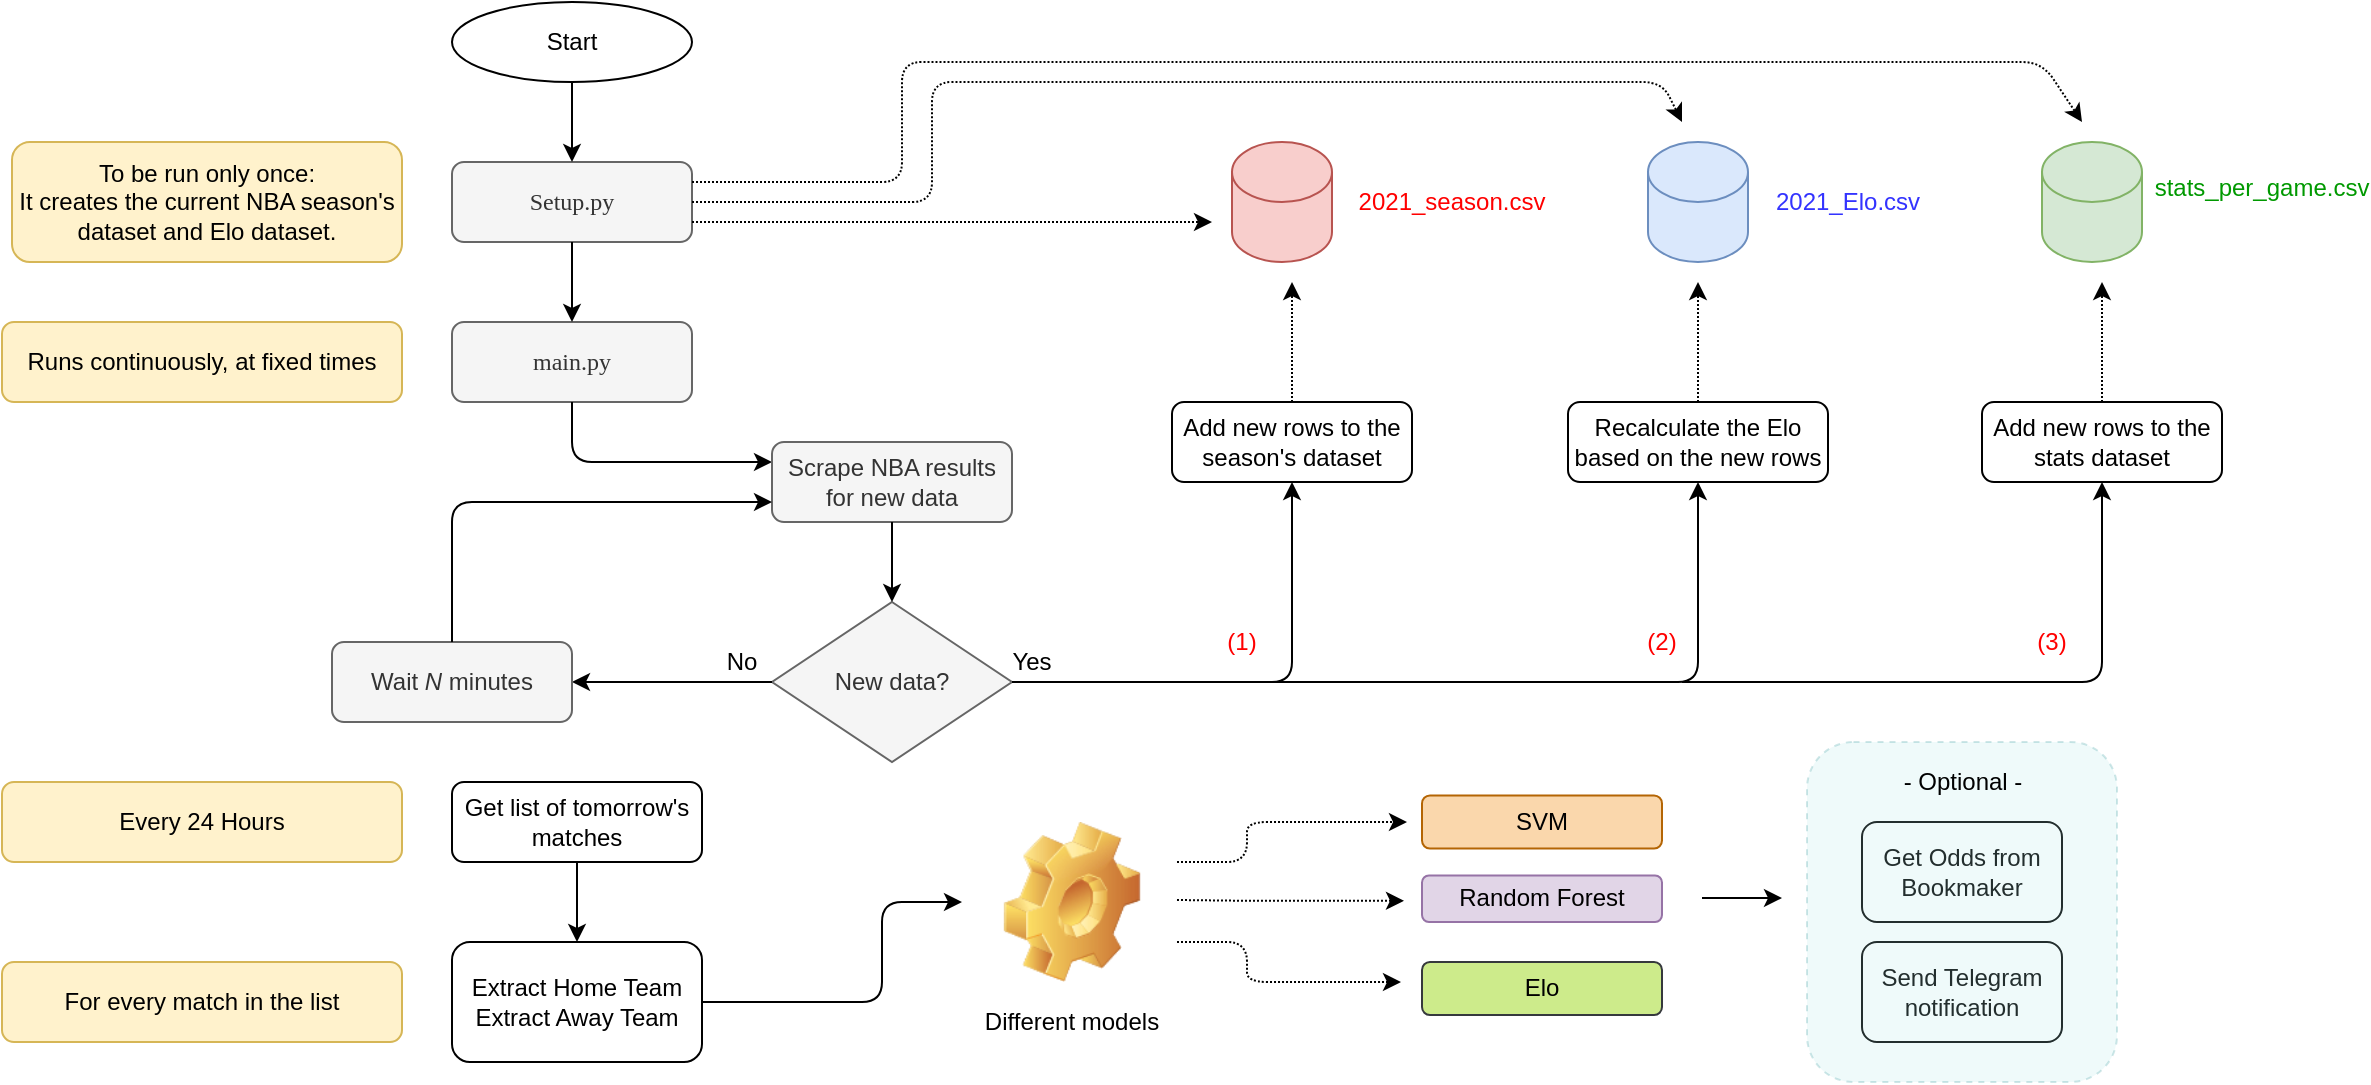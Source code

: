 <mxfile version="14.9.3" type="device"><diagram id="Y45l2jqCNsLCklG1YyJH" name="Page-1"><mxGraphModel dx="1221" dy="644" grid="1" gridSize="10" guides="1" tooltips="1" connect="1" arrows="1" fold="1" page="1" pageScale="1" pageWidth="1169" pageHeight="827" math="0" shadow="0"><root><mxCell id="0"/><mxCell id="1" parent="0"/><mxCell id="cPJTx0aJJCFXdNsrJ5ui-1" value="Start" style="ellipse;whiteSpace=wrap;html=1;" parent="1" vertex="1"><mxGeometry x="305" y="130" width="120" height="40" as="geometry"/></mxCell><mxCell id="cPJTx0aJJCFXdNsrJ5ui-2" value="&lt;font face=&quot;Lucida Console&quot;&gt;Setup.py&lt;/font&gt;" style="rounded=1;whiteSpace=wrap;html=1;fillColor=#f5f5f5;strokeColor=#666666;fontColor=#333333;" parent="1" vertex="1"><mxGeometry x="305" y="210" width="120" height="40" as="geometry"/></mxCell><mxCell id="cPJTx0aJJCFXdNsrJ5ui-4" value="&lt;font face=&quot;Lucida Console&quot;&gt;main.py&lt;/font&gt;" style="rounded=1;whiteSpace=wrap;html=1;fillColor=#f5f5f5;strokeColor=#666666;fontColor=#333333;" parent="1" vertex="1"><mxGeometry x="305" y="290" width="120" height="40" as="geometry"/></mxCell><mxCell id="cPJTx0aJJCFXdNsrJ5ui-5" value="" style="endArrow=classic;html=1;exitX=0.5;exitY=1;exitDx=0;exitDy=0;entryX=0.5;entryY=0;entryDx=0;entryDy=0;" parent="1" source="cPJTx0aJJCFXdNsrJ5ui-1" target="cPJTx0aJJCFXdNsrJ5ui-2" edge="1"><mxGeometry width="50" height="50" relative="1" as="geometry"><mxPoint x="355" y="390" as="sourcePoint"/><mxPoint x="405" y="340" as="targetPoint"/></mxGeometry></mxCell><mxCell id="cPJTx0aJJCFXdNsrJ5ui-6" value="" style="endArrow=classic;html=1;exitX=0.5;exitY=1;exitDx=0;exitDy=0;entryX=0.5;entryY=0;entryDx=0;entryDy=0;" parent="1" source="cPJTx0aJJCFXdNsrJ5ui-2" target="cPJTx0aJJCFXdNsrJ5ui-4" edge="1"><mxGeometry width="50" height="50" relative="1" as="geometry"><mxPoint x="364.83" y="250" as="sourcePoint"/><mxPoint x="364.83" y="290" as="targetPoint"/></mxGeometry></mxCell><mxCell id="cPJTx0aJJCFXdNsrJ5ui-9" value="" style="shape=cylinder3;whiteSpace=wrap;html=1;boundedLbl=1;backgroundOutline=1;size=15;fillColor=#f8cecc;strokeColor=#b85450;" parent="1" vertex="1"><mxGeometry x="695" y="200" width="50" height="60" as="geometry"/></mxCell><mxCell id="cPJTx0aJJCFXdNsrJ5ui-10" value="&lt;font style=&quot;font-size: 12px&quot; color=&quot;#ff0000&quot;&gt;2021_season.csv&lt;/font&gt;" style="text;html=1;strokeColor=none;fillColor=none;align=center;verticalAlign=middle;whiteSpace=wrap;rounded=0;dashed=1;dashPattern=1 1;" parent="1" vertex="1"><mxGeometry x="785" y="220" width="40" height="20" as="geometry"/></mxCell><mxCell id="cPJTx0aJJCFXdNsrJ5ui-11" value="" style="endArrow=classic;html=1;exitX=0.5;exitY=1;exitDx=0;exitDy=0;entryX=0;entryY=0.25;entryDx=0;entryDy=0;" parent="1" source="cPJTx0aJJCFXdNsrJ5ui-4" target="cPJTx0aJJCFXdNsrJ5ui-13" edge="1"><mxGeometry width="50" height="50" relative="1" as="geometry"><mxPoint x="365" y="370" as="sourcePoint"/><mxPoint x="465" y="370" as="targetPoint"/><Array as="points"><mxPoint x="365" y="360"/></Array></mxGeometry></mxCell><mxCell id="cPJTx0aJJCFXdNsrJ5ui-13" value="Scrape NBA results for new data" style="rounded=1;whiteSpace=wrap;html=1;fillColor=#f5f5f5;strokeColor=#666666;fontColor=#333333;" parent="1" vertex="1"><mxGeometry x="465" y="350" width="120" height="40" as="geometry"/></mxCell><mxCell id="cPJTx0aJJCFXdNsrJ5ui-14" value="New data?" style="rhombus;whiteSpace=wrap;html=1;fillColor=#f5f5f5;strokeColor=#666666;fontColor=#333333;" parent="1" vertex="1"><mxGeometry x="465" y="430" width="120" height="80" as="geometry"/></mxCell><mxCell id="cPJTx0aJJCFXdNsrJ5ui-15" value="" style="endArrow=classic;html=1;exitX=0.5;exitY=1;exitDx=0;exitDy=0;entryX=0.5;entryY=0;entryDx=0;entryDy=0;" parent="1" source="cPJTx0aJJCFXdNsrJ5ui-13" target="cPJTx0aJJCFXdNsrJ5ui-14" edge="1"><mxGeometry width="50" height="50" relative="1" as="geometry"><mxPoint x="415" y="390" as="sourcePoint"/><mxPoint x="525" y="410" as="targetPoint"/></mxGeometry></mxCell><mxCell id="cPJTx0aJJCFXdNsrJ5ui-16" value="" style="endArrow=classic;html=1;exitX=0.25;exitY=1;exitDx=0;exitDy=0;entryX=0.5;entryY=1;entryDx=0;entryDy=0;" parent="1" source="cPJTx0aJJCFXdNsrJ5ui-19" target="cPJTx0aJJCFXdNsrJ5ui-17" edge="1"><mxGeometry width="50" height="50" relative="1" as="geometry"><mxPoint x="593" y="470" as="sourcePoint"/><mxPoint x="733" y="380" as="targetPoint"/><Array as="points"><mxPoint x="725" y="470"/></Array></mxGeometry></mxCell><mxCell id="cPJTx0aJJCFXdNsrJ5ui-17" value="Add new rows to the season's dataset" style="rounded=1;whiteSpace=wrap;html=1;" parent="1" vertex="1"><mxGeometry x="665" y="330" width="120" height="40" as="geometry"/></mxCell><mxCell id="cPJTx0aJJCFXdNsrJ5ui-18" value="" style="endArrow=classic;html=1;dashed=1;dashPattern=1 1;exitX=0.5;exitY=0;exitDx=0;exitDy=0;" parent="1" source="cPJTx0aJJCFXdNsrJ5ui-17" edge="1"><mxGeometry width="50" height="50" relative="1" as="geometry"><mxPoint x="724.58" y="330" as="sourcePoint"/><mxPoint x="725" y="270" as="targetPoint"/><Array as="points"/></mxGeometry></mxCell><mxCell id="cPJTx0aJJCFXdNsrJ5ui-19" value="Yes" style="text;html=1;strokeColor=none;fillColor=none;align=center;verticalAlign=middle;whiteSpace=wrap;rounded=0;" parent="1" vertex="1"><mxGeometry x="575" y="450" width="40" height="20" as="geometry"/></mxCell><mxCell id="cPJTx0aJJCFXdNsrJ5ui-20" value="No" style="text;html=1;strokeColor=none;fillColor=none;align=center;verticalAlign=middle;whiteSpace=wrap;rounded=0;" parent="1" vertex="1"><mxGeometry x="430" y="450" width="40" height="20" as="geometry"/></mxCell><mxCell id="cPJTx0aJJCFXdNsrJ5ui-21" value="" style="endArrow=classic;html=1;exitX=0;exitY=0.5;exitDx=0;exitDy=0;entryX=1;entryY=0.5;entryDx=0;entryDy=0;" parent="1" source="cPJTx0aJJCFXdNsrJ5ui-14" target="cPJTx0aJJCFXdNsrJ5ui-22" edge="1"><mxGeometry width="50" height="50" relative="1" as="geometry"><mxPoint x="405" y="400" as="sourcePoint"/><mxPoint x="365" y="470" as="targetPoint"/></mxGeometry></mxCell><mxCell id="cPJTx0aJJCFXdNsrJ5ui-22" value="Wait &lt;i&gt;N &lt;/i&gt;minutes" style="rounded=1;whiteSpace=wrap;html=1;fillColor=#f5f5f5;strokeColor=#666666;fontColor=#333333;" parent="1" vertex="1"><mxGeometry x="245" y="450" width="120" height="40" as="geometry"/></mxCell><mxCell id="cPJTx0aJJCFXdNsrJ5ui-23" value="" style="endArrow=classic;html=1;exitX=0.5;exitY=0;exitDx=0;exitDy=0;entryX=0;entryY=0.75;entryDx=0;entryDy=0;" parent="1" source="cPJTx0aJJCFXdNsrJ5ui-22" target="cPJTx0aJJCFXdNsrJ5ui-13" edge="1"><mxGeometry width="50" height="50" relative="1" as="geometry"><mxPoint x="475" y="470" as="sourcePoint"/><mxPoint x="375" y="470" as="targetPoint"/><Array as="points"><mxPoint x="305" y="380"/></Array></mxGeometry></mxCell><mxCell id="cPJTx0aJJCFXdNsrJ5ui-24" value="" style="endArrow=classic;html=1;dashed=1;dashPattern=1 1;exitX=1;exitY=0.75;exitDx=0;exitDy=0;" parent="1" source="cPJTx0aJJCFXdNsrJ5ui-2" edge="1"><mxGeometry width="50" height="50" relative="1" as="geometry"><mxPoint x="735" y="340" as="sourcePoint"/><mxPoint x="685" y="240" as="targetPoint"/><Array as="points"/></mxGeometry></mxCell><mxCell id="cPJTx0aJJCFXdNsrJ5ui-25" value="" style="endArrow=classic;html=1;dashed=1;dashPattern=1 1;exitX=1;exitY=0.5;exitDx=0;exitDy=0;" parent="1" source="cPJTx0aJJCFXdNsrJ5ui-2" edge="1"><mxGeometry width="50" height="50" relative="1" as="geometry"><mxPoint x="445" y="205" as="sourcePoint"/><mxPoint x="920" y="190" as="targetPoint"/><Array as="points"><mxPoint x="545" y="230"/><mxPoint x="545" y="170"/><mxPoint x="910" y="170"/></Array></mxGeometry></mxCell><mxCell id="cPJTx0aJJCFXdNsrJ5ui-26" value="" style="shape=cylinder3;whiteSpace=wrap;html=1;boundedLbl=1;backgroundOutline=1;size=15;fillColor=#dae8fc;strokeColor=#6c8ebf;" parent="1" vertex="1"><mxGeometry x="903" y="200" width="50" height="60" as="geometry"/></mxCell><mxCell id="cPJTx0aJJCFXdNsrJ5ui-27" value="&lt;font style=&quot;font-size: 12px&quot; color=&quot;#3333ff&quot;&gt;2021_Elo.csv&lt;/font&gt;" style="text;html=1;strokeColor=none;fillColor=none;align=center;verticalAlign=middle;whiteSpace=wrap;rounded=0;dashed=1;dashPattern=1 1;" parent="1" vertex="1"><mxGeometry x="983" y="220" width="40" height="20" as="geometry"/></mxCell><mxCell id="cPJTx0aJJCFXdNsrJ5ui-28" value="Recalculate the Elo based on the new rows" style="rounded=1;whiteSpace=wrap;html=1;" parent="1" vertex="1"><mxGeometry x="863" y="330" width="130" height="40" as="geometry"/></mxCell><mxCell id="cPJTx0aJJCFXdNsrJ5ui-29" value="" style="endArrow=classic;html=1;dashed=1;dashPattern=1 1;exitX=0.5;exitY=0;exitDx=0;exitDy=0;" parent="1" source="cPJTx0aJJCFXdNsrJ5ui-28" edge="1"><mxGeometry width="50" height="50" relative="1" as="geometry"><mxPoint x="927.58" y="330" as="sourcePoint"/><mxPoint x="928" y="270" as="targetPoint"/><Array as="points"/></mxGeometry></mxCell><mxCell id="cPJTx0aJJCFXdNsrJ5ui-30" value="" style="endArrow=classic;html=1;entryX=0.5;entryY=1;entryDx=0;entryDy=0;" parent="1" target="cPJTx0aJJCFXdNsrJ5ui-28" edge="1"><mxGeometry width="50" height="50" relative="1" as="geometry"><mxPoint x="713" y="470" as="sourcePoint"/><mxPoint x="943" y="390" as="targetPoint"/><Array as="points"><mxPoint x="928" y="470"/></Array></mxGeometry></mxCell><mxCell id="cPJTx0aJJCFXdNsrJ5ui-32" value="&lt;font color=&quot;#ff0000&quot;&gt;(1)&lt;/font&gt;" style="text;html=1;strokeColor=none;fillColor=none;align=center;verticalAlign=middle;whiteSpace=wrap;rounded=0;" parent="1" vertex="1"><mxGeometry x="680" y="440" width="40" height="20" as="geometry"/></mxCell><mxCell id="cPJTx0aJJCFXdNsrJ5ui-33" value="&lt;font color=&quot;#ff0000&quot;&gt;(2)&lt;/font&gt;" style="text;html=1;strokeColor=none;fillColor=none;align=center;verticalAlign=middle;whiteSpace=wrap;rounded=0;" parent="1" vertex="1"><mxGeometry x="890" y="440" width="40" height="20" as="geometry"/></mxCell><mxCell id="cPJTx0aJJCFXdNsrJ5ui-36" value="Get list of tomorrow's matches" style="rounded=1;whiteSpace=wrap;html=1;strokeColor=#000000;" parent="1" vertex="1"><mxGeometry x="305" y="520" width="125" height="40" as="geometry"/></mxCell><mxCell id="cPJTx0aJJCFXdNsrJ5ui-42" value="Get Odds from Bookmaker" style="rounded=1;whiteSpace=wrap;html=1;strokeColor=#000000;" parent="1" vertex="1"><mxGeometry x="1010" y="540" width="100" height="50" as="geometry"/></mxCell><mxCell id="cPJTx0aJJCFXdNsrJ5ui-45" value="Send Telegram notification" style="rounded=1;whiteSpace=wrap;html=1;strokeColor=#000000;" parent="1" vertex="1"><mxGeometry x="1010" y="600" width="100" height="50" as="geometry"/></mxCell><mxCell id="cPJTx0aJJCFXdNsrJ5ui-47" value="" style="rounded=1;whiteSpace=wrap;html=1;strokeColor=#0e8088;opacity=20;dashed=1;fillColor=#b0e3e6;" parent="1" vertex="1"><mxGeometry x="982.5" y="500" width="155" height="170" as="geometry"/></mxCell><mxCell id="cPJTx0aJJCFXdNsrJ5ui-49" value="- Optional -" style="text;html=1;strokeColor=none;fillColor=none;align=center;verticalAlign=middle;whiteSpace=wrap;rounded=0;dashed=1;opacity=20;" parent="1" vertex="1"><mxGeometry x="1012.5" y="510" width="95" height="20" as="geometry"/></mxCell><mxCell id="xtCLwMWbHkhUw0F3MtWJ-2" value="Every 24 Hours" style="rounded=1;whiteSpace=wrap;html=1;fillColor=#fff2cc;strokeColor=#d6b656;" vertex="1" parent="1"><mxGeometry x="80" y="520" width="200" height="40" as="geometry"/></mxCell><mxCell id="xtCLwMWbHkhUw0F3MtWJ-3" value="To be run only once:&lt;br&gt;It creates the current NBA season's&lt;br&gt;dataset and Elo dataset." style="rounded=1;whiteSpace=wrap;html=1;fillColor=#fff2cc;strokeColor=#d6b656;" vertex="1" parent="1"><mxGeometry x="85" y="200" width="195" height="60" as="geometry"/></mxCell><mxCell id="xtCLwMWbHkhUw0F3MtWJ-5" value="Runs continuously, at fixed times" style="rounded=1;whiteSpace=wrap;html=1;fillColor=#fff2cc;strokeColor=#d6b656;" vertex="1" parent="1"><mxGeometry x="80" y="290" width="200" height="40" as="geometry"/></mxCell><mxCell id="xtCLwMWbHkhUw0F3MtWJ-6" value="Extract Home Team&lt;br&gt;Extract Away Team" style="rounded=1;whiteSpace=wrap;html=1;" vertex="1" parent="1"><mxGeometry x="305" y="600" width="125" height="60" as="geometry"/></mxCell><mxCell id="xtCLwMWbHkhUw0F3MtWJ-7" value="" style="endArrow=classic;html=1;exitX=0.5;exitY=1;exitDx=0;exitDy=0;entryX=0.5;entryY=0;entryDx=0;entryDy=0;" edge="1" parent="1" source="cPJTx0aJJCFXdNsrJ5ui-36" target="xtCLwMWbHkhUw0F3MtWJ-6"><mxGeometry width="50" height="50" relative="1" as="geometry"><mxPoint x="580" y="680" as="sourcePoint"/><mxPoint x="630" y="630" as="targetPoint"/></mxGeometry></mxCell><mxCell id="xtCLwMWbHkhUw0F3MtWJ-8" value="" style="endArrow=classic;html=1;exitX=1;exitY=0.5;exitDx=0;exitDy=0;" edge="1" parent="1" source="xtCLwMWbHkhUw0F3MtWJ-6"><mxGeometry width="50" height="50" relative="1" as="geometry"><mxPoint x="390" y="690" as="sourcePoint"/><mxPoint x="560" y="580" as="targetPoint"/><Array as="points"><mxPoint x="520" y="630"/><mxPoint x="520" y="580"/></Array></mxGeometry></mxCell><mxCell id="xtCLwMWbHkhUw0F3MtWJ-9" value="" style="image;html=1;image=img/lib/clip_art/general/Gear_128x128.png" vertex="1" parent="1"><mxGeometry x="575" y="540" width="80" height="80" as="geometry"/></mxCell><mxCell id="xtCLwMWbHkhUw0F3MtWJ-10" value="For every match in the list" style="rounded=1;whiteSpace=wrap;html=1;fillColor=#fff2cc;strokeColor=#d6b656;" vertex="1" parent="1"><mxGeometry x="80" y="610" width="200" height="40" as="geometry"/></mxCell><mxCell id="xtCLwMWbHkhUw0F3MtWJ-11" value="" style="endArrow=classic;html=1;dashed=1;dashPattern=1 1;" edge="1" parent="1"><mxGeometry width="50" height="50" relative="1" as="geometry"><mxPoint x="667.5" y="560" as="sourcePoint"/><mxPoint x="782.5" y="540" as="targetPoint"/><Array as="points"><mxPoint x="702.5" y="560"/><mxPoint x="702.5" y="540"/></Array></mxGeometry></mxCell><mxCell id="xtCLwMWbHkhUw0F3MtWJ-12" value="" style="endArrow=classic;html=1;dashed=1;dashPattern=1 1;" edge="1" parent="1"><mxGeometry width="50" height="50" relative="1" as="geometry"><mxPoint x="667.5" y="600" as="sourcePoint"/><mxPoint x="779.5" y="620" as="targetPoint"/><Array as="points"><mxPoint x="702.5" y="600"/><mxPoint x="702.5" y="620"/></Array></mxGeometry></mxCell><mxCell id="xtCLwMWbHkhUw0F3MtWJ-13" value="" style="endArrow=classic;html=1;dashed=1;dashPattern=1 1;" edge="1" parent="1"><mxGeometry width="50" height="50" relative="1" as="geometry"><mxPoint x="667.5" y="579" as="sourcePoint"/><mxPoint x="781" y="579.41" as="targetPoint"/><Array as="points"><mxPoint x="704" y="579.41"/></Array></mxGeometry></mxCell><mxCell id="xtCLwMWbHkhUw0F3MtWJ-17" value="" style="shape=cylinder3;whiteSpace=wrap;html=1;boundedLbl=1;backgroundOutline=1;size=15;fillColor=#d5e8d4;strokeColor=#82b366;" vertex="1" parent="1"><mxGeometry x="1100" y="200" width="50" height="60" as="geometry"/></mxCell><mxCell id="xtCLwMWbHkhUw0F3MtWJ-18" value="&lt;font style=&quot;font-size: 12px&quot; color=&quot;#009900&quot;&gt;stats_per_game.csv&lt;br&gt;&lt;br&gt;&lt;/font&gt;" style="text;html=1;strokeColor=none;fillColor=none;align=center;verticalAlign=middle;whiteSpace=wrap;rounded=0;dashed=1;dashPattern=1 1;" vertex="1" parent="1"><mxGeometry x="1190" y="220" width="40" height="20" as="geometry"/></mxCell><mxCell id="xtCLwMWbHkhUw0F3MtWJ-19" value="Add new rows to the stats dataset" style="rounded=1;whiteSpace=wrap;html=1;" vertex="1" parent="1"><mxGeometry x="1070" y="330" width="120" height="40" as="geometry"/></mxCell><mxCell id="xtCLwMWbHkhUw0F3MtWJ-20" value="" style="endArrow=classic;html=1;dashed=1;dashPattern=1 1;exitX=0.5;exitY=0;exitDx=0;exitDy=0;" edge="1" parent="1" source="xtCLwMWbHkhUw0F3MtWJ-19"><mxGeometry width="50" height="50" relative="1" as="geometry"><mxPoint x="1129.58" y="330" as="sourcePoint"/><mxPoint x="1130" y="270" as="targetPoint"/><Array as="points"/></mxGeometry></mxCell><mxCell id="xtCLwMWbHkhUw0F3MtWJ-21" value="&lt;font color=&quot;#ff0000&quot;&gt;(3)&lt;/font&gt;" style="text;html=1;strokeColor=none;fillColor=none;align=center;verticalAlign=middle;whiteSpace=wrap;rounded=0;" vertex="1" parent="1"><mxGeometry x="1085" y="440" width="40" height="20" as="geometry"/></mxCell><mxCell id="xtCLwMWbHkhUw0F3MtWJ-24" value="" style="endArrow=classic;html=1;entryX=0.5;entryY=1;entryDx=0;entryDy=0;" edge="1" parent="1" target="xtCLwMWbHkhUw0F3MtWJ-19"><mxGeometry width="50" height="50" relative="1" as="geometry"><mxPoint x="920" y="470" as="sourcePoint"/><mxPoint x="1135" y="370" as="targetPoint"/><Array as="points"><mxPoint x="1130" y="470"/></Array></mxGeometry></mxCell><mxCell id="xtCLwMWbHkhUw0F3MtWJ-25" value="" style="endArrow=classic;html=1;dashed=1;dashPattern=1 1;exitX=1;exitY=0.25;exitDx=0;exitDy=0;" edge="1" parent="1" source="cPJTx0aJJCFXdNsrJ5ui-2"><mxGeometry width="50" height="50" relative="1" as="geometry"><mxPoint x="430" y="220" as="sourcePoint"/><mxPoint x="1120" y="190" as="targetPoint"/><Array as="points"><mxPoint x="530" y="220"/><mxPoint x="530" y="160"/><mxPoint x="1100" y="160"/></Array></mxGeometry></mxCell><mxCell id="xtCLwMWbHkhUw0F3MtWJ-26" value="&lt;span&gt;Random Forest&lt;/span&gt;" style="rounded=1;whiteSpace=wrap;html=1;fillColor=#e1d5e7;strokeColor=#9673a6;" vertex="1" parent="1"><mxGeometry x="790" y="566.75" width="120" height="23.25" as="geometry"/></mxCell><mxCell id="xtCLwMWbHkhUw0F3MtWJ-27" value="&lt;span&gt;SVM&lt;/span&gt;" style="rounded=1;whiteSpace=wrap;html=1;fillColor=#fad7ac;strokeColor=#b46504;" vertex="1" parent="1"><mxGeometry x="790" y="526.75" width="120" height="26.5" as="geometry"/></mxCell><mxCell id="xtCLwMWbHkhUw0F3MtWJ-29" value="&lt;span&gt;Elo&lt;/span&gt;" style="rounded=1;whiteSpace=wrap;html=1;fillColor=#cdeb8b;strokeColor=#36393d;" vertex="1" parent="1"><mxGeometry x="790" y="610" width="120" height="26.5" as="geometry"/></mxCell><mxCell id="xtCLwMWbHkhUw0F3MtWJ-30" value="Different models" style="text;html=1;strokeColor=none;fillColor=none;align=center;verticalAlign=middle;whiteSpace=wrap;rounded=0;" vertex="1" parent="1"><mxGeometry x="565" y="630" width="100" height="20" as="geometry"/></mxCell><mxCell id="xtCLwMWbHkhUw0F3MtWJ-37" value="" style="endArrow=classic;html=1;" edge="1" parent="1"><mxGeometry width="50" height="50" relative="1" as="geometry"><mxPoint x="930" y="578" as="sourcePoint"/><mxPoint x="970" y="578" as="targetPoint"/></mxGeometry></mxCell></root></mxGraphModel></diagram></mxfile>